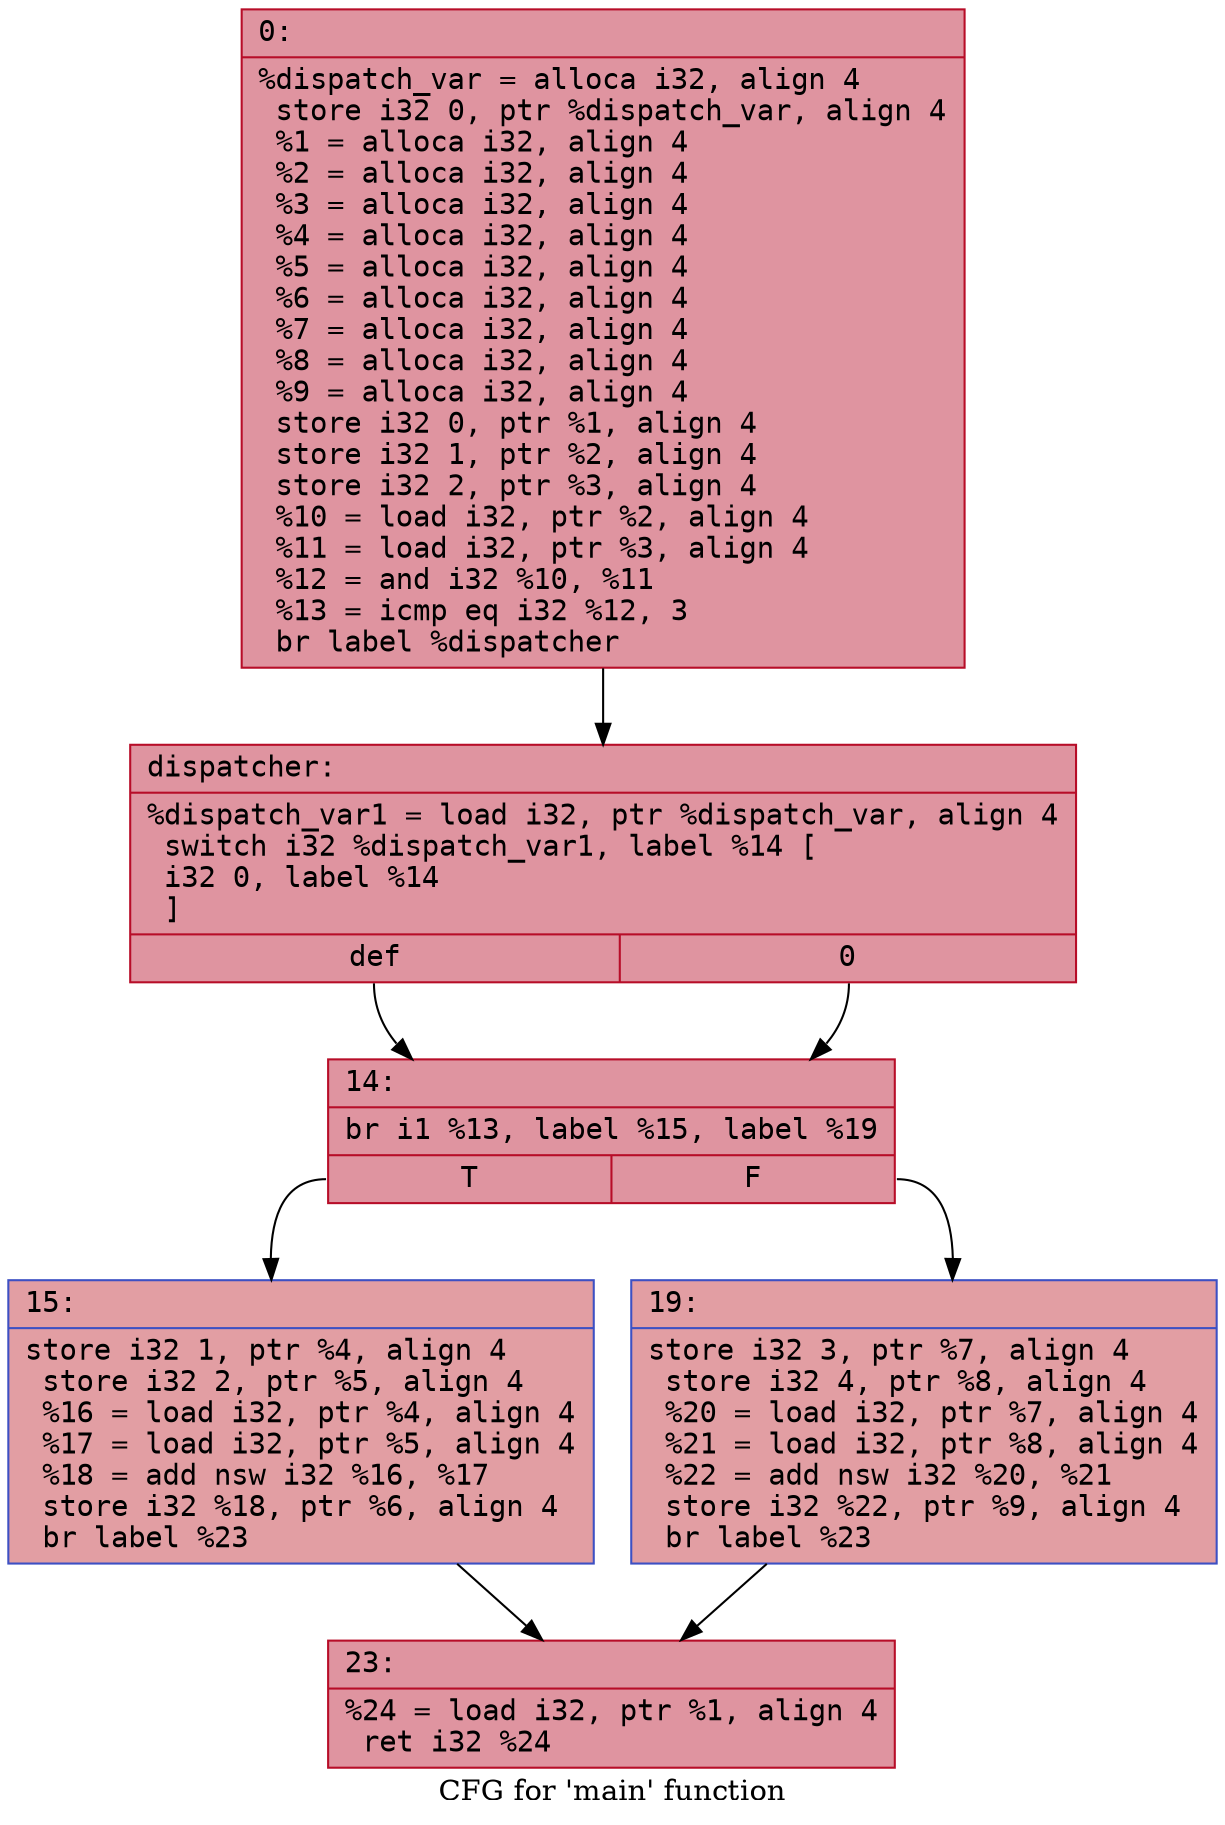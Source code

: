 digraph "CFG for 'main' function" {
	label="CFG for 'main' function";

	Node0x5ebbb20c1060 [shape=record,color="#b70d28ff", style=filled, fillcolor="#b70d2870" fontname="Courier",label="{0:\l|  %dispatch_var = alloca i32, align 4\l  store i32 0, ptr %dispatch_var, align 4\l  %1 = alloca i32, align 4\l  %2 = alloca i32, align 4\l  %3 = alloca i32, align 4\l  %4 = alloca i32, align 4\l  %5 = alloca i32, align 4\l  %6 = alloca i32, align 4\l  %7 = alloca i32, align 4\l  %8 = alloca i32, align 4\l  %9 = alloca i32, align 4\l  store i32 0, ptr %1, align 4\l  store i32 1, ptr %2, align 4\l  store i32 2, ptr %3, align 4\l  %10 = load i32, ptr %2, align 4\l  %11 = load i32, ptr %3, align 4\l  %12 = and i32 %10, %11\l  %13 = icmp eq i32 %12, 3\l  br label %dispatcher\l}"];
	Node0x5ebbb20c1060 -> Node0x5ebbb20c1120[tooltip="0 -> dispatcher\nProbability 100.00%" ];
	Node0x5ebbb20b3dd0 [shape=record,color="#b70d28ff", style=filled, fillcolor="#b70d2870" fontname="Courier",label="{14:\l|  br i1 %13, label %15, label %19\l|{<s0>T|<s1>F}}"];
	Node0x5ebbb20b3dd0:s0 -> Node0x5ebbb20b3cd0[tooltip="14 -> 15\nProbability 50.00%" ];
	Node0x5ebbb20b3dd0:s1 -> Node0x5ebbb20b6a10[tooltip="14 -> 19\nProbability 50.00%" ];
	Node0x5ebbb20b3cd0 [shape=record,color="#3d50c3ff", style=filled, fillcolor="#be242e70" fontname="Courier",label="{15:\l|  store i32 1, ptr %4, align 4\l  store i32 2, ptr %5, align 4\l  %16 = load i32, ptr %4, align 4\l  %17 = load i32, ptr %5, align 4\l  %18 = add nsw i32 %16, %17\l  store i32 %18, ptr %6, align 4\l  br label %23\l}"];
	Node0x5ebbb20b3cd0 -> Node0x5ebbb20b6e30[tooltip="15 -> 23\nProbability 100.00%" ];
	Node0x5ebbb20b6a10 [shape=record,color="#3d50c3ff", style=filled, fillcolor="#be242e70" fontname="Courier",label="{19:\l|  store i32 3, ptr %7, align 4\l  store i32 4, ptr %8, align 4\l  %20 = load i32, ptr %7, align 4\l  %21 = load i32, ptr %8, align 4\l  %22 = add nsw i32 %20, %21\l  store i32 %22, ptr %9, align 4\l  br label %23\l}"];
	Node0x5ebbb20b6a10 -> Node0x5ebbb20b6e30[tooltip="19 -> 23\nProbability 100.00%" ];
	Node0x5ebbb20b6e30 [shape=record,color="#b70d28ff", style=filled, fillcolor="#b70d2870" fontname="Courier",label="{23:\l|  %24 = load i32, ptr %1, align 4\l  ret i32 %24\l}"];
	Node0x5ebbb20c1120 [shape=record,color="#b70d28ff", style=filled, fillcolor="#b70d2870" fontname="Courier",label="{dispatcher:\l|  %dispatch_var1 = load i32, ptr %dispatch_var, align 4\l  switch i32 %dispatch_var1, label %14 [\l    i32 0, label %14\l  ]\l|{<s0>def|<s1>0}}"];
	Node0x5ebbb20c1120:s0 -> Node0x5ebbb20b3dd0[tooltip="dispatcher -> 14\nProbability 100.00%" ];
	Node0x5ebbb20c1120:s1 -> Node0x5ebbb20b3dd0[tooltip="dispatcher -> 14\nProbability 100.00%" ];
}
